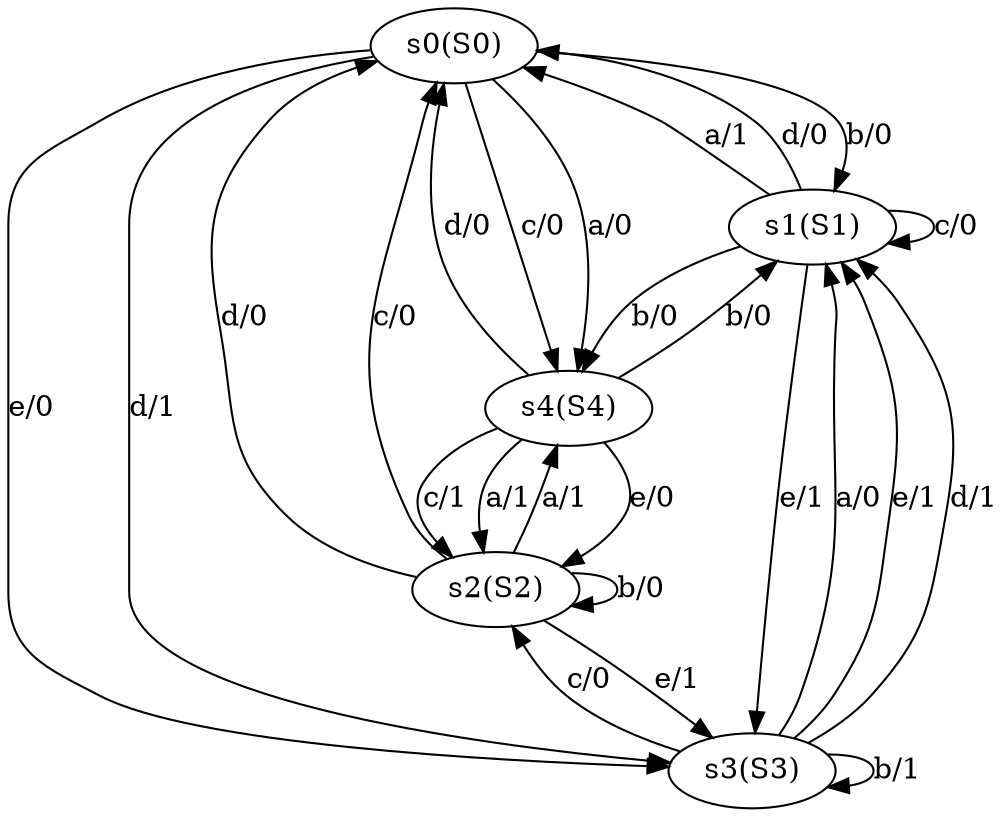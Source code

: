 digraph original {
	s0 [label="s0(S0)"]
	s1 [label="s1(S1)"]
	s2 [label="s2(S2)"]
	s3 [label="s3(S3)"]
	s4 [label="s4(S4)"]
	s0 -> s4 [label="c/0"]
	s0 -> s3 [label="e/0"]
	s4 -> s2 [label="e/0"]
	s3 -> s1 [label="a/0"]
	s0 -> s4 [label="a/0"]
	s3 -> s2 [label="c/0"]
	s1 -> s0 [label="a/1"]
	s1 -> s0 [label="d/0"]
	s0 -> s1 [label="b/0"]
	s4 -> s2 [label="a/1"]
	s2 -> s0 [label="d/0"]
	s2 -> s0 [label="c/0"]
	s2 -> s4 [label="a/1"]
	s4 -> s1 [label="b/0"]
	s2 -> s3 [label="e/1"]
	s4 -> s2 [label="c/1"]
	s3 -> s1 [label="e/1"]
	s2 -> s2 [label="b/0"]
	s3 -> s3 [label="b/1"]
	s3 -> s1 [label="d/1"]
	s0 -> s3 [label="d/1"]
	s4 -> s0 [label="d/0"]
	s1 -> s1 [label="c/0"]
	s1 -> s4 [label="b/0"]
	s1 -> s3 [label="e/1"]
}
